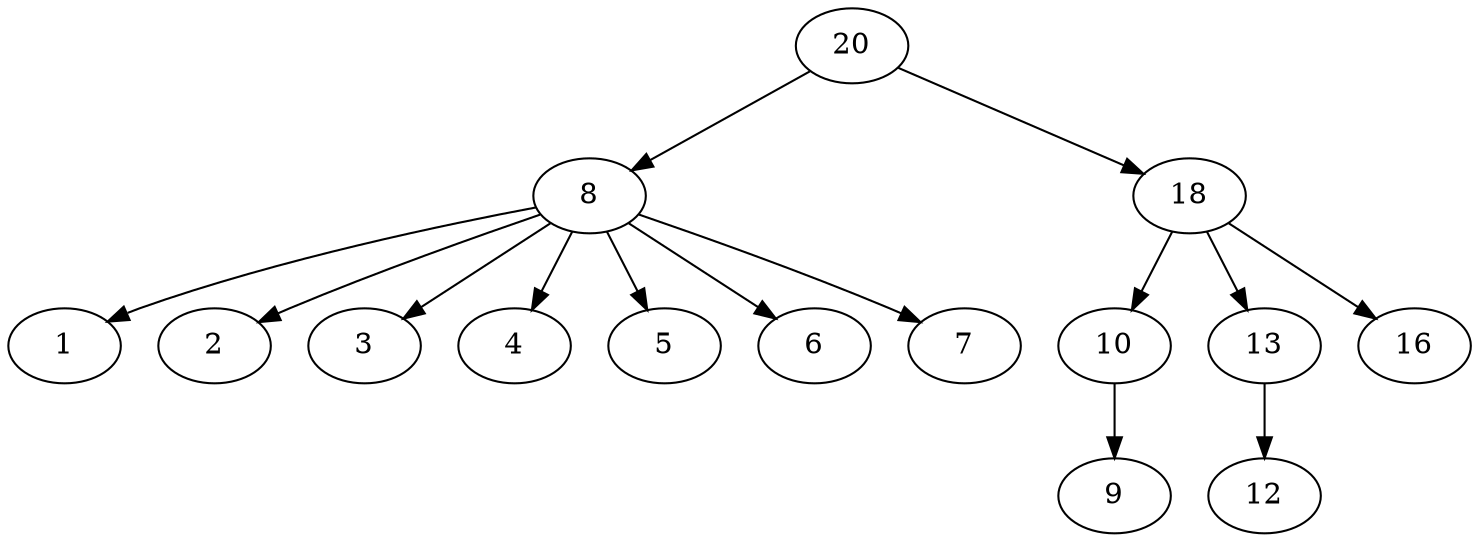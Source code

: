 digraph G {
	8 -> 1;
	8 -> 2;
	8 -> 3;
	8 -> 4;
	8 -> 5;
	8 -> 6;
	8 -> 7;
	20 -> 8;
	20 -> 18;
	10 -> 9;
	18 -> 10;
	18 -> 13;
	18 -> 16;
	13 -> 12;
}